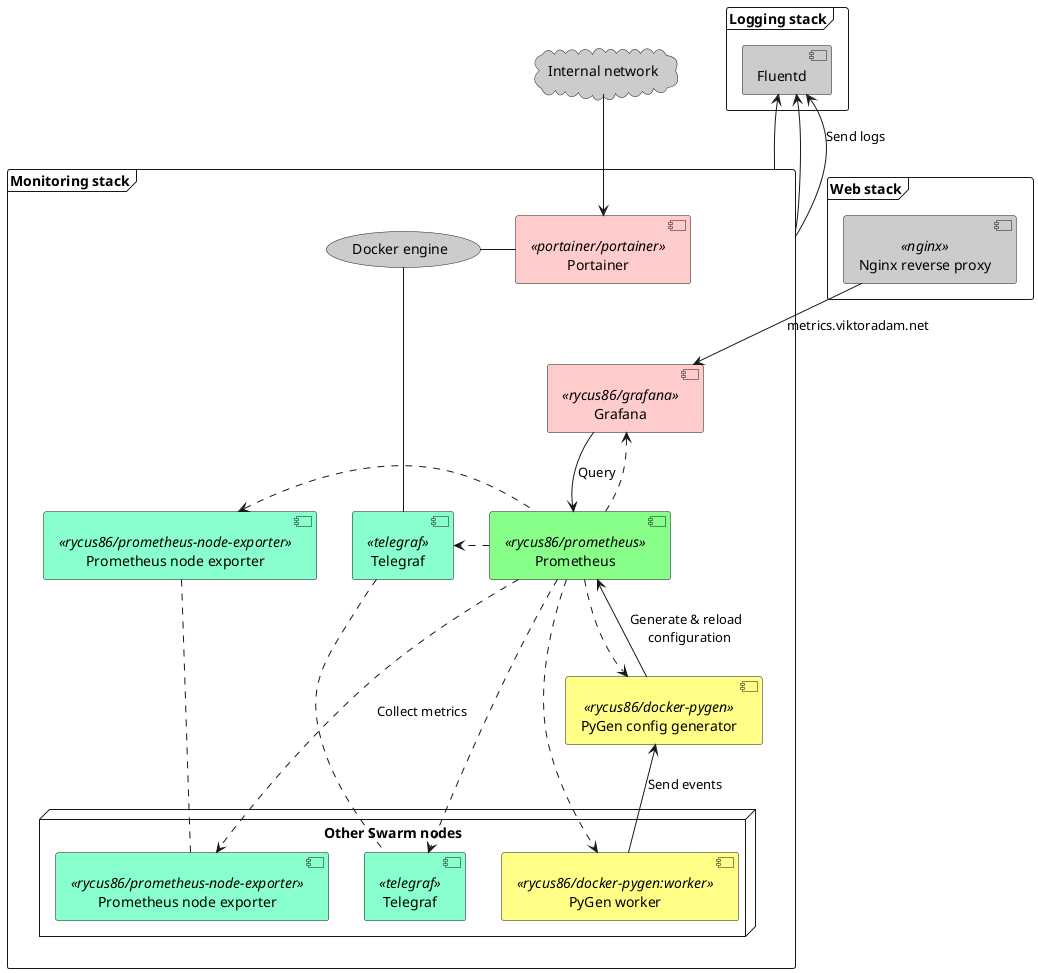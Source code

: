 @startuml

frame "Monitoring stack" as stack {
    [Prometheus] << rycus86/prometheus >> as prometheus #8f8
    [Prometheus node exporter] << rycus86/prometheus-node-exporter >> as node_exporter #8fc
    [Telegraf] << telegraf >> as telegraf #8fc
    [Grafana] << rycus86/grafana >> as grafana #fcc
    [Portainer] << portainer/portainer >> as portainer #fcc

    [PyGen config generator] << rycus86/docker-pygen >> as pygen #ff8

    (Docker engine) as docker #ccc

    node "Other Swarm nodes" {
        [Prometheus node exporter] << rycus86/prometheus-node-exporter >> as node_exporter_2 #8fc
        [Telegraf] << telegraf >> as telegraf_2 #8fc

        [PyGen worker] << rycus86/docker-pygen:worker >> as pygen_worker #ff8
    }
}

cloud "Internal network" as intnet #ccc

frame "Web stack" as web_stack {
    [Nginx reverse proxy] << nginx >> as nginx #ccc
}

frame "Logging stack" {
    [Fluentd] #ccc
}

nginx --> grafana : metrics.viktoradam.net
grafana --> prometheus : Query
grafana <.. prometheus
pygen -u-> prometheus : Generate & reload \n configuration
pygen_worker -u-> pygen : Send events

prometheus .l.> node_exporter
prometheus .r.> telegraf
prometheus ..> pygen
prometheus ...> node_exporter_2 : Collect metrics
prometheus ...> telegraf_2
prometheus ...> pygen_worker

node_exporter .. node_exporter_2
telegraf .. telegraf_2

intnet --> portainer
portainer -l- docker
telegraf -u-- docker

stack -u-> [Fluentd]
stack -u-> [Fluentd]
stack -u-> [Fluentd] : Send logs

@enduml